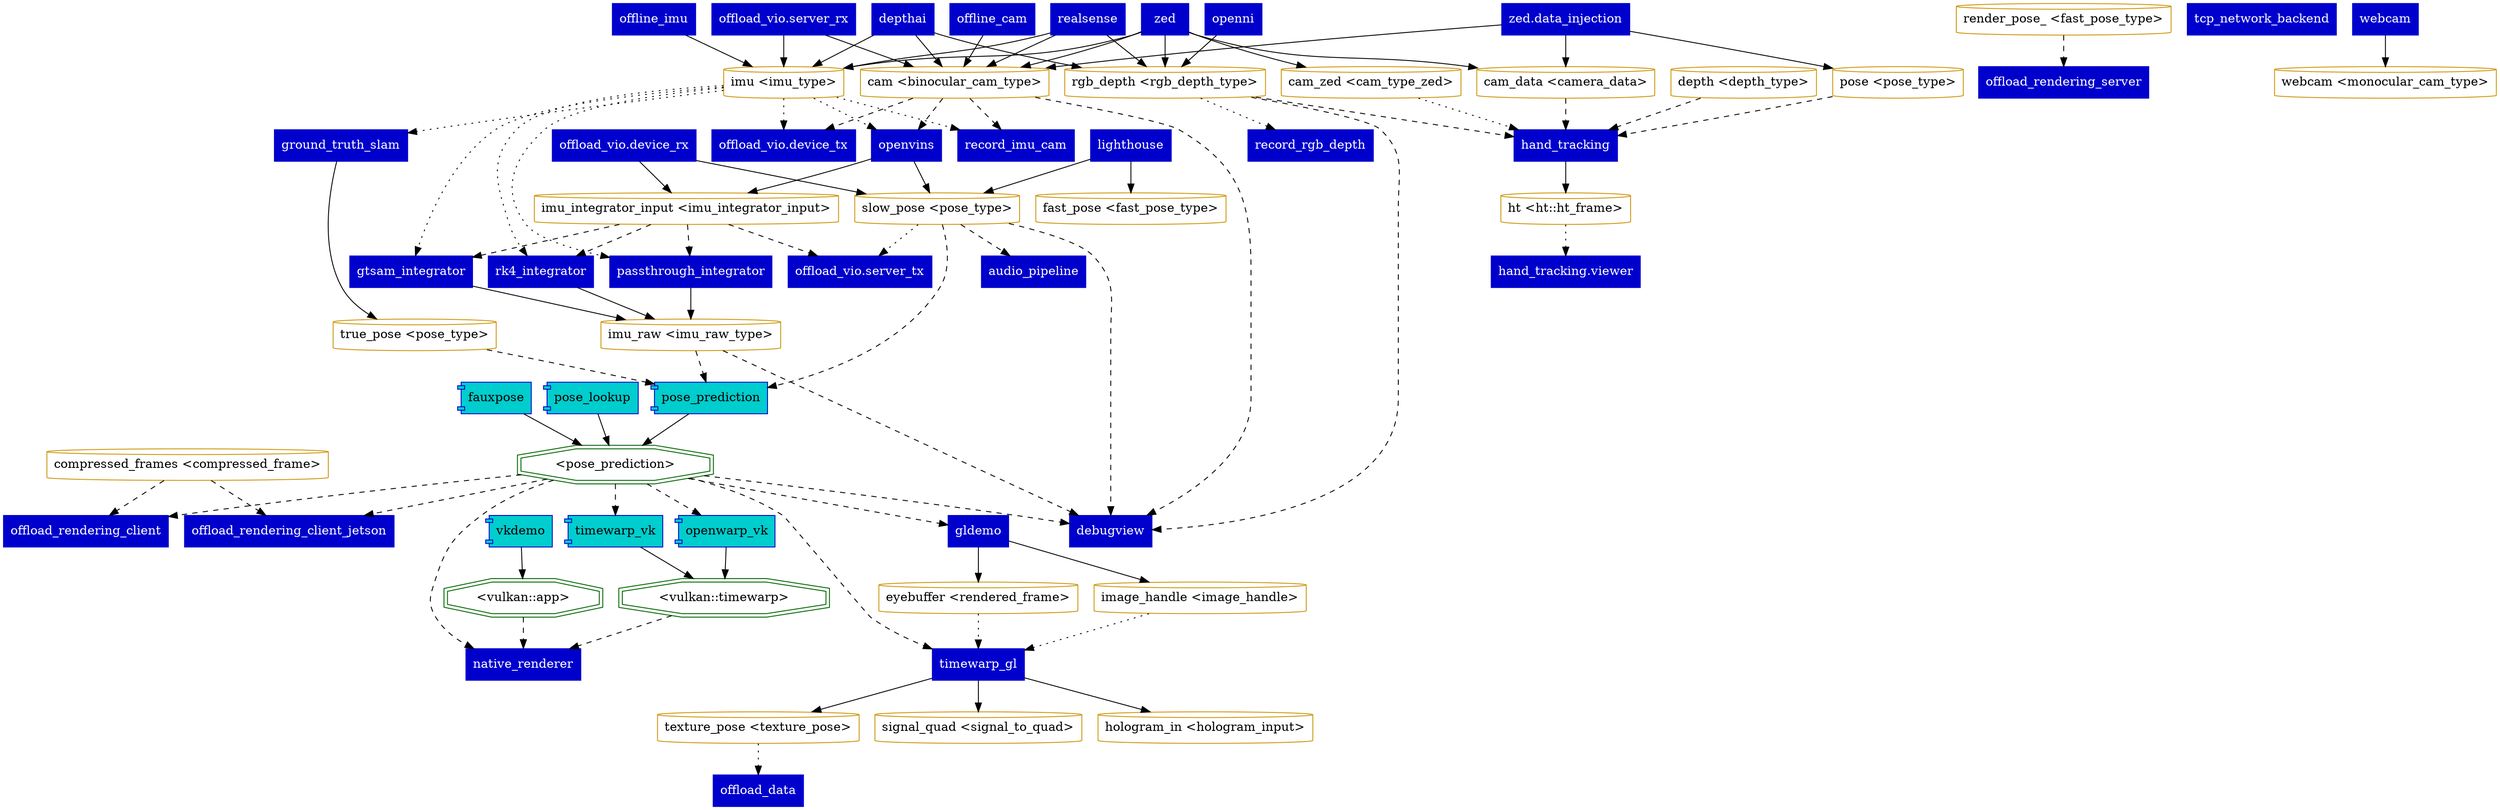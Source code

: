 #!/usr/bin/env -S dot -O -Tpng
strict digraph {
// Plugins
  "pl_timewarp_vk" [label="timewarp_vk", shape="component", color="blue3", fillcolor="cyan3", style="filled"];
  "pl_openwarp_vk" [label="openwarp_vk", shape="component", color="blue3", fillcolor="cyan3", style="filled"];
  "pl_pose_lookup" [label="pose_lookup", shape="component", color="blue3", fillcolor="cyan3", style="filled"];
  "pl_pose_prediction" [label="pose_prediction", shape="component", color="blue3", fillcolor="cyan3", style="filled"];
  "pl_fauxpose" [label="fauxpose", shape="component", color="blue3", fillcolor="cyan3", style="filled"];
  "pl_vkdemo" [label="vkdemo", shape="component", color="blue3", fillcolor="cyan3", style="filled"];
  "pl_passthrough_integrator" [label="passthrough_integrator", shape="rect", color="blue3", fillcolor="blue3", style="filled", fontcolor="white"];
  "pl_offload_rendering_client" [label="offload_rendering_client", shape="rect", color="blue3", fillcolor="blue3", style="filled", fontcolor="white"];
  "pl_offload_rendering_server" [label="offload_rendering_server", shape="rect", color="blue3", fillcolor="blue3", style="filled", fontcolor="white"];
  "pl_realsense" [label="realsense", shape="rect", color="blue3", fillcolor="blue3", style="filled", fontcolor="white"];
  "pl_timewarp_gl" [label="timewarp_gl", shape="rect", color="blue3", fillcolor="blue3", style="filled", fontcolor="white"];
  "pl_depthai" [label="depthai", shape="rect", color="blue3", fillcolor="blue3", style="filled", fontcolor="white"];
  "pl_native_renderer" [label="native_renderer", shape="rect", color="blue3", fillcolor="blue3", style="filled", fontcolor="white"];
  "pl_record_rgb_depth" [label="record_rgb_depth", shape="rect", color="blue3", fillcolor="blue3", style="filled", fontcolor="white"];
  "pl_gldemo" [label="gldemo", shape="rect", color="blue3", fillcolor="blue3", style="filled", fontcolor="white"];
  "pl_lighthouse" [label="lighthouse", shape="rect", color="blue3", fillcolor="blue3", style="filled", fontcolor="white"];
  "pl_tcp_network_backend" [label="tcp_network_backend", shape="rect", color="blue3", fillcolor="blue3", style="filled", fontcolor="white"];
  "pl_gtsam_integrator" [label="gtsam_integrator", shape="rect", color="blue3", fillcolor="blue3", style="filled", fontcolor="white"];
  "pl_webcam" [label="webcam", shape="rect", color="blue3", fillcolor="blue3", style="filled", fontcolor="white"];
  "pl_openni" [label="openni", shape="rect", color="blue3", fillcolor="blue3", style="filled", fontcolor="white"];
  "pl_offline_cam" [label="offline_cam", shape="rect", color="blue3", fillcolor="blue3", style="filled", fontcolor="white"];
  "pl_debugview" [label="debugview", shape="rect", color="blue3", fillcolor="blue3", style="filled", fontcolor="white"];
  "pl_rk4_integrator" [label="rk4_integrator", shape="rect", color="blue3", fillcolor="blue3", style="filled", fontcolor="white"];
  "pl_ground_truth_slam" [label="ground_truth_slam", shape="rect", color="blue3", fillcolor="blue3", style="filled", fontcolor="white"];
  "pl_hand_tracking.viewer" [label="hand_tracking.viewer", shape="rect", color="blue3", fillcolor="blue3", style="filled", fontcolor="white"];
  "pl_zed" [label="zed", shape="rect", color="blue3", fillcolor="blue3", style="filled", fontcolor="white"];
  "pl_zed.data_injection" [label="zed.data_injection", shape="rect", color="blue3", fillcolor="blue3", style="filled", fontcolor="white"];
  "pl_offload_rendering_client_jetson" [label="offload_rendering_client_jetson", shape="rect", color="blue3", fillcolor="blue3", style="filled", fontcolor="white"];
  "pl_offload_vio.server_tx" [label="offload_vio.server_tx", shape="rect", color="blue3", fillcolor="blue3", style="filled", fontcolor="white"];
  "pl_offload_vio.device_rx" [label="offload_vio.device_rx", shape="rect", color="blue3", fillcolor="blue3", style="filled", fontcolor="white"];
  "pl_offload_vio.server_rx" [label="offload_vio.server_rx", shape="rect", color="blue3", fillcolor="blue3", style="filled", fontcolor="white"];
  "pl_offload_vio.device_tx" [label="offload_vio.device_tx", shape="rect", color="blue3", fillcolor="blue3", style="filled", fontcolor="white"];
  "pl_offload_data" [label="offload_data", shape="rect", color="blue3", fillcolor="blue3", style="filled", fontcolor="white"];
  "pl_record_imu_cam" [label="record_imu_cam", shape="rect", color="blue3", fillcolor="blue3", style="filled", fontcolor="white"];
  "pl_offline_imu" [label="offline_imu", shape="rect", color="blue3", fillcolor="blue3", style="filled", fontcolor="white"];
  "pl_audio_pipeline" [label="audio_pipeline", shape="rect", color="blue3", fillcolor="blue3", style="filled", fontcolor="white"];
  "pl_openvins" [label="openvins", shape="rect", color="blue3", fillcolor="blue3", style="filled", fontcolor="white"];
  "pl_hand_tracking" [label="hand_tracking", shape="rect", color="blue3", fillcolor="blue3", style="filled", fontcolor="white"];

// Lookups
  "t_pose_prediction" [label="<pose_prediction>", shape="doubleoctagon", color="darkgreen"];
  "t_vulkan::timewarp" [label="<vulkan::timewarp>", shape="doubleoctagon", color="darkgreen"];
  "t_vulkan::app" [label="<vulkan::app>", shape="doubleoctagon", color="darkgreen"];

// Topics
  "t_imu_integrator_input_<imu_integrator_input>" [label="imu_integrator_input <imu_integrator_input>", shape="cylinder", color="darkgoldenrod3"];
  "t_imu_raw_<imu_raw_type>" [label="imu_raw <imu_raw_type>", shape="cylinder", color="darkgoldenrod3"];
  "t_imu_<imu_type>" [label="imu <imu_type>", shape="cylinder", color="darkgoldenrod3"];
  "t_compressed_frames_<compressed_frame>" [label="compressed_frames <compressed_frame>", shape="cylinder", color="darkgoldenrod3"];
  "t_render_pose__<fast_pose_type>" [label="render_pose_ <fast_pose_type>", shape="cylinder", color="darkgoldenrod3"];
  "t_cam_<binocular_cam_type>" [label="cam <binocular_cam_type>", shape="cylinder", color="darkgoldenrod3"];
  "t_rgb_depth_<rgb_depth_type>" [label="rgb_depth <rgb_depth_type>", shape="cylinder", color="darkgoldenrod3"];
  "t_eyebuffer_<rendered_frame>" [label="eyebuffer <rendered_frame>", shape="cylinder", color="darkgoldenrod3"];
  "t_texture_pose_<texture_pose>" [label="texture_pose <texture_pose>", shape="cylinder", color="darkgoldenrod3"];
  "t_signal_quad_<signal_to_quad>" [label="signal_quad <signal_to_quad>", shape="cylinder", color="darkgoldenrod3"];
  "t_hologram_in_<hologram_input>" [label="hologram_in <hologram_input>", shape="cylinder", color="darkgoldenrod3"];
  "t_image_handle_<image_handle>" [label="image_handle <image_handle>", shape="cylinder", color="darkgoldenrod3"];
  "t_slow_pose_<pose_type>" [label="slow_pose <pose_type>", shape="cylinder", color="darkgoldenrod3"];
  "t_fast_pose_<fast_pose_type>" [label="fast_pose <fast_pose_type>", shape="cylinder", color="darkgoldenrod3"];
  "t_webcam_<monocular_cam_type>" [label="webcam <monocular_cam_type>", shape="cylinder", color="darkgoldenrod3"];
  "t_true_pose_<pose_type>" [label="true_pose <pose_type>", shape="cylinder", color="darkgoldenrod3"];
  "t_ht_<ht::ht_frame>" [label="ht <ht::ht_frame>", shape="cylinder", color="darkgoldenrod3"];
  "t_cam_zed_<cam_type_zed>" [label="cam_zed <cam_type_zed>", shape="cylinder", color="darkgoldenrod3"];
  "t_cam_data_<camera_data>" [label="cam_data <camera_data>", shape="cylinder", color="darkgoldenrod3"];
  "t_pose_<pose_type>" [label="pose <pose_type>", shape="cylinder", color="darkgoldenrod3"];
  "t_depth_<depth_type>" [label="depth <depth_type>", shape="cylinder", color="darkgoldenrod3"];

// Readers
  "t_slow_pose_<pose_type>" -> "pl_audio_pipeline" [style="dashed"];
  "t_pose_prediction" -> "pl_debugview" [style="dashed"];
  "t_cam_<binocular_cam_type>" -> "pl_debugview" [style="dashed"];
  "t_imu_raw_<imu_raw_type>" -> "pl_debugview" [style="dashed"];
  "t_rgb_depth_<rgb_depth_type>" -> "pl_debugview" [style="dashed"];
  "t_slow_pose_<pose_type>" -> "pl_debugview" [style="dashed"];
  "t_pose_prediction" -> "pl_gldemo" [style="dashed"];
  "t_imu_<imu_type>" -> "pl_ground_truth_slam" [style="dotted"];
  "t_imu_integrator_input_<imu_integrator_input>" -> "pl_gtsam_integrator" [style="dashed"];
  "t_imu_<imu_type>" -> "pl_gtsam_integrator" [style="dotted"];
  "t_cam_data_<camera_data>" -> "pl_hand_tracking" [style="dashed"];
  "t_depth_<depth_type>" -> "pl_hand_tracking" [style="dashed"];
  "t_pose_<pose_type>" -> "pl_hand_tracking" [style="dashed"];
  "t_rgb_depth_<rgb_depth_type>" -> "pl_hand_tracking" [style="dashed"];
  "t_cam_zed_<cam_type_zed>" -> "pl_hand_tracking" [style="dotted"];
  "t_ht_<ht::ht_frame>" -> "pl_hand_tracking.viewer" [style="dotted"];
  "t_pose_prediction" -> "pl_native_renderer" [style="dashed"];
  "t_vulkan::app" -> "pl_native_renderer" [style="dashed"];
  "t_vulkan::timewarp" -> "pl_native_renderer" [style="dashed"];
  "t_texture_pose_<texture_pose>" -> "pl_offload_data" [style="dotted"];
  "t_pose_prediction" -> "pl_offload_rendering_client" [style="dashed"];
  "t_compressed_frames_<compressed_frame>" -> "pl_offload_rendering_client" [style="dashed"];
  "t_pose_prediction" -> "pl_offload_rendering_client_jetson" [style="dashed"];
  "t_compressed_frames_<compressed_frame>" -> "pl_offload_rendering_client_jetson" [style="dashed"];
  "t_render_pose__<fast_pose_type>" -> "pl_offload_rendering_server" [style="dashed"];
  "t_cam_<binocular_cam_type>" -> "pl_offload_vio.device_tx" [style="dashed"];
  "t_imu_<imu_type>" -> "pl_offload_vio.device_tx" [style="dotted"];
  "t_imu_integrator_input_<imu_integrator_input>" -> "pl_offload_vio.server_tx" [style="dashed"];
  "t_slow_pose_<pose_type>" -> "pl_offload_vio.server_tx" [style="dotted"];
  "t_cam_<binocular_cam_type>" -> "pl_openvins" [style="dashed"];
  "t_imu_<imu_type>" -> "pl_openvins" [style="dotted"];
  "t_pose_prediction" -> "pl_openwarp_vk" [style="dashed"];
  "t_imu_integrator_input_<imu_integrator_input>" -> "pl_passthrough_integrator" [style="dashed"];
  "t_imu_<imu_type>" -> "pl_passthrough_integrator" [style="dotted"];
  "t_imu_raw_<imu_raw_type>" -> "pl_pose_prediction" [style="dashed"];
  "t_slow_pose_<pose_type>" -> "pl_pose_prediction" [style="dashed"];
  "t_true_pose_<pose_type>" -> "pl_pose_prediction" [style="dashed"];
  "t_cam_<binocular_cam_type>" -> "pl_record_imu_cam" [style="dashed"];
  "t_imu_<imu_type>" -> "pl_record_imu_cam" [style="dotted"];
  "t_rgb_depth_<rgb_depth_type>" -> "pl_record_rgb_depth" [style="dotted"];
  "t_imu_integrator_input_<imu_integrator_input>" -> "pl_rk4_integrator" [style="dashed"];
  "t_imu_<imu_type>" -> "pl_rk4_integrator" [style="dotted"];
  "t_pose_prediction" -> "pl_timewarp_gl" [style="dashed"];
  "t_eyebuffer_<rendered_frame>" -> "pl_timewarp_gl" [style="dashed"];
  "t_eyebuffer_<rendered_frame>" -> "pl_timewarp_gl" [style="dotted"];
  "t_image_handle_<image_handle>" -> "pl_timewarp_gl" [style="dotted"];
  "t_pose_prediction" -> "pl_timewarp_vk" [style="dashed"];

// Writers
  "pl_openvins" -> "t_imu_integrator_input_<imu_integrator_input>" [style="solid"];
  "pl_offload_vio.device_rx" -> "t_imu_integrator_input_<imu_integrator_input>" [style="solid"];
  "pl_gtsam_integrator" -> "t_imu_raw_<imu_raw_type>" [style="solid"];
  "pl_passthrough_integrator" -> "t_imu_raw_<imu_raw_type>" [style="solid"];
  "pl_rk4_integrator" -> "t_imu_raw_<imu_raw_type>" [style="solid"];
  "pl_realsense" -> "t_imu_<imu_type>" [style="solid"];
  "pl_zed" -> "t_imu_<imu_type>" [style="solid"];
  "pl_offload_vio.server_rx" -> "t_imu_<imu_type>" [style="solid"];
  "pl_offline_imu" -> "t_imu_<imu_type>" [style="solid"];
  "pl_depthai" -> "t_imu_<imu_type>" [style="solid"];
  "pl_offline_cam" -> "t_cam_<binocular_cam_type>" [style="solid"];
  "pl_zed.data_injection" -> "t_cam_<binocular_cam_type>" [style="solid"];
  "pl_realsense" -> "t_cam_<binocular_cam_type>" [style="solid"];
  "pl_zed" -> "t_cam_<binocular_cam_type>" [style="solid"];
  "pl_offload_vio.server_rx" -> "t_cam_<binocular_cam_type>" [style="solid"];
  "pl_depthai" -> "t_cam_<binocular_cam_type>" [style="solid"];
  "pl_realsense" -> "t_rgb_depth_<rgb_depth_type>" [style="solid"];
  "pl_openni" -> "t_rgb_depth_<rgb_depth_type>" [style="solid"];
  "pl_depthai" -> "t_rgb_depth_<rgb_depth_type>" [style="solid"];
  "pl_zed" -> "t_rgb_depth_<rgb_depth_type>" [style="solid"];
  "pl_gldemo" -> "t_eyebuffer_<rendered_frame>" [style="solid"];
  "pl_timewarp_gl" -> "t_texture_pose_<texture_pose>" [style="solid"];
  "pl_timewarp_gl" -> "t_signal_quad_<signal_to_quad>" [style="solid"];
  "pl_timewarp_gl" -> "t_hologram_in_<hologram_input>" [style="solid"];
  "pl_gldemo" -> "t_image_handle_<image_handle>" [style="solid"];
  "pl_openvins" -> "t_slow_pose_<pose_type>" [style="solid"];
  "pl_offload_vio.device_rx" -> "t_slow_pose_<pose_type>" [style="solid"];
  "pl_lighthouse" -> "t_slow_pose_<pose_type>" [style="solid"];
  "pl_lighthouse" -> "t_fast_pose_<fast_pose_type>" [style="solid"];
  "pl_webcam" -> "t_webcam_<monocular_cam_type>" [style="solid"];
  "pl_ground_truth_slam" -> "t_true_pose_<pose_type>" [style="solid"];
  "pl_hand_tracking" -> "t_ht_<ht::ht_frame>" [style="solid"];
  "pl_zed" -> "t_cam_zed_<cam_type_zed>" [style="solid"];
  "pl_zed" -> "t_cam_data_<camera_data>" [style="solid"];
  "pl_zed.data_injection" -> "t_cam_data_<camera_data>" [style="solid"];
  "pl_zed.data_injection" -> "t_pose_<pose_type>" [style="solid"];
  "pl_pose_lookup" -> "t_pose_prediction" [style="solid"];
  "pl_pose_prediction" -> "t_pose_prediction" [style="solid"];
  "pl_fauxpose" -> "t_pose_prediction" [style="solid"];
  "pl_vkdemo" -> "t_vulkan::app" [style="solid"];
  "pl_openwarp_vk" -> "t_vulkan::timewarp" [style="solid"];
  "pl_timewarp_vk" -> "t_vulkan::timewarp" [style="solid"];
}
